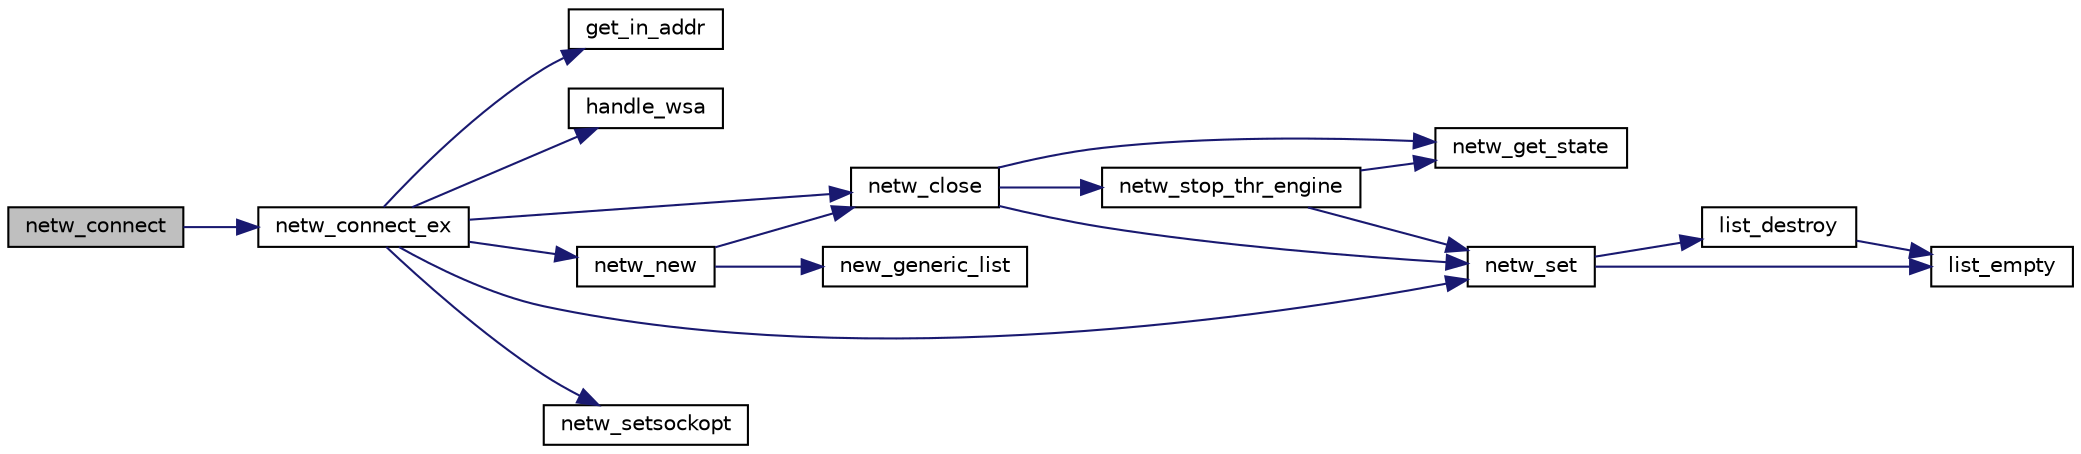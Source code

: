 digraph G
{
  edge [fontname="Helvetica",fontsize="10",labelfontname="Helvetica",labelfontsize="10"];
  node [fontname="Helvetica",fontsize="10",shape=record];
  rankdir=LR;
  Node1 [label="netw_connect",height=0.2,width=0.4,color="black", fillcolor="grey75", style="filled" fontcolor="black"];
  Node1 -> Node2 [color="midnightblue",fontsize="10",style="solid",fontname="Helvetica"];
  Node2 [label="netw_connect_ex",height=0.2,width=0.4,color="black", fillcolor="white", style="filled",URL="$n__network_8c.html#ac0d7d33548003daf69ee703ee893f49f",tooltip="Use this to connect a NETWORK to any listening one."];
  Node2 -> Node3 [color="midnightblue",fontsize="10",style="solid",fontname="Helvetica"];
  Node3 [label="get_in_addr",height=0.2,width=0.4,color="black", fillcolor="white", style="filled",URL="$n__network_8c.html#afbef2c33f6dff3d4bc138b52bf0ad27d",tooltip="get sockaddr, IPv4 or IPv6"];
  Node2 -> Node4 [color="midnightblue",fontsize="10",style="solid",fontname="Helvetica"];
  Node4 [label="handle_wsa",height=0.2,width=0.4,color="black", fillcolor="white", style="filled",URL="$n__network_8c.html#ad783d5db0fcbd8e6888c9170ad408c93",tooltip="Do not directly use, internal api."];
  Node2 -> Node5 [color="midnightblue",fontsize="10",style="solid",fontname="Helvetica"];
  Node5 [label="netw_close",height=0.2,width=0.4,color="black", fillcolor="white", style="filled",URL="$n__network_8c.html#a21ef00b81f8d13f6106f8c94ca13d8e0",tooltip="Closing a specified Network, destroy queues, free the structure."];
  Node5 -> Node6 [color="midnightblue",fontsize="10",style="solid",fontname="Helvetica"];
  Node6 [label="netw_get_state",height=0.2,width=0.4,color="black", fillcolor="white", style="filled",URL="$n__network_8c.html#af25c0f462f174092815b0c5d019441db",tooltip="Get the state of a network."];
  Node5 -> Node7 [color="midnightblue",fontsize="10",style="solid",fontname="Helvetica"];
  Node7 [label="netw_set",height=0.2,width=0.4,color="black", fillcolor="white", style="filled",URL="$n__network_8c.html#aa8e1fe7978995197f08aa0ef24a76c33",tooltip="Restart or reset the specified network ability."];
  Node7 -> Node8 [color="midnightblue",fontsize="10",style="solid",fontname="Helvetica"];
  Node8 [label="list_destroy",height=0.2,width=0.4,color="black", fillcolor="white", style="filled",URL="$n__list_8c.html#a90d32fef68ce6f3ec0a7b4085690c755",tooltip="Empty and Free a list container. Call the destructor each time."];
  Node8 -> Node9 [color="midnightblue",fontsize="10",style="solid",fontname="Helvetica"];
  Node9 [label="list_empty",height=0.2,width=0.4,color="black", fillcolor="white", style="filled",URL="$n__list_8c.html#a1dafe7a250ddad51fadd375f057287e7",tooltip="Empty a LIST list of pointers."];
  Node7 -> Node9 [color="midnightblue",fontsize="10",style="solid",fontname="Helvetica"];
  Node5 -> Node10 [color="midnightblue",fontsize="10",style="solid",fontname="Helvetica"];
  Node10 [label="netw_stop_thr_engine",height=0.2,width=0.4,color="black", fillcolor="white", style="filled",URL="$n__network_8c.html#ae88f40a3bcc364e8a8721c2fedffaa4e",tooltip="Stop a NETWORK connection sending and receing thread."];
  Node10 -> Node6 [color="midnightblue",fontsize="10",style="solid",fontname="Helvetica"];
  Node10 -> Node7 [color="midnightblue",fontsize="10",style="solid",fontname="Helvetica"];
  Node2 -> Node11 [color="midnightblue",fontsize="10",style="solid",fontname="Helvetica"];
  Node11 [label="netw_new",height=0.2,width=0.4,color="black", fillcolor="white", style="filled",URL="$n__network_8c.html#a9caee75e3a67942e37ccb4de2c889105",tooltip="Return an empty allocated network ready to be netw_closed."];
  Node11 -> Node5 [color="midnightblue",fontsize="10",style="solid",fontname="Helvetica"];
  Node11 -> Node12 [color="midnightblue",fontsize="10",style="solid",fontname="Helvetica"];
  Node12 [label="new_generic_list",height=0.2,width=0.4,color="black", fillcolor="white", style="filled",URL="$n__list_8c.html#ada615e3b144e97bcff147dfe89f6fef6",tooltip="Initialiaze a generic list container to max_items pointers."];
  Node2 -> Node7 [color="midnightblue",fontsize="10",style="solid",fontname="Helvetica"];
  Node2 -> Node13 [color="midnightblue",fontsize="10",style="solid",fontname="Helvetica"];
  Node13 [label="netw_setsockopt",height=0.2,width=0.4,color="black", fillcolor="white", style="filled",URL="$n__network_8c.html#a5c1faa6cacdd3c7e2bc2306aa7f19990",tooltip="Modify common socket options. Enable SO_REUSEADDR."];
}
